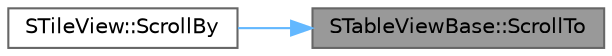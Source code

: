 digraph "STableViewBase::ScrollTo"
{
 // INTERACTIVE_SVG=YES
 // LATEX_PDF_SIZE
  bgcolor="transparent";
  edge [fontname=Helvetica,fontsize=10,labelfontname=Helvetica,labelfontsize=10];
  node [fontname=Helvetica,fontsize=10,shape=box,height=0.2,width=0.4];
  rankdir="RL";
  Node1 [id="Node000001",label="STableViewBase::ScrollTo",height=0.2,width=0.4,color="gray40", fillcolor="grey60", style="filled", fontcolor="black",tooltip="Scroll the view to an offset and resets the inertial scroll velocity."];
  Node1 -> Node2 [id="edge1_Node000001_Node000002",dir="back",color="steelblue1",style="solid",tooltip=" "];
  Node2 [id="Node000002",label="STileView::ScrollBy",height=0.2,width=0.4,color="grey40", fillcolor="white", style="filled",URL="$d0/d1a/classSTileView.html#a823ff1a0ea4b177795a45a3514bf7d8e",tooltip="Scroll the list view by some number of screen units."];
}
